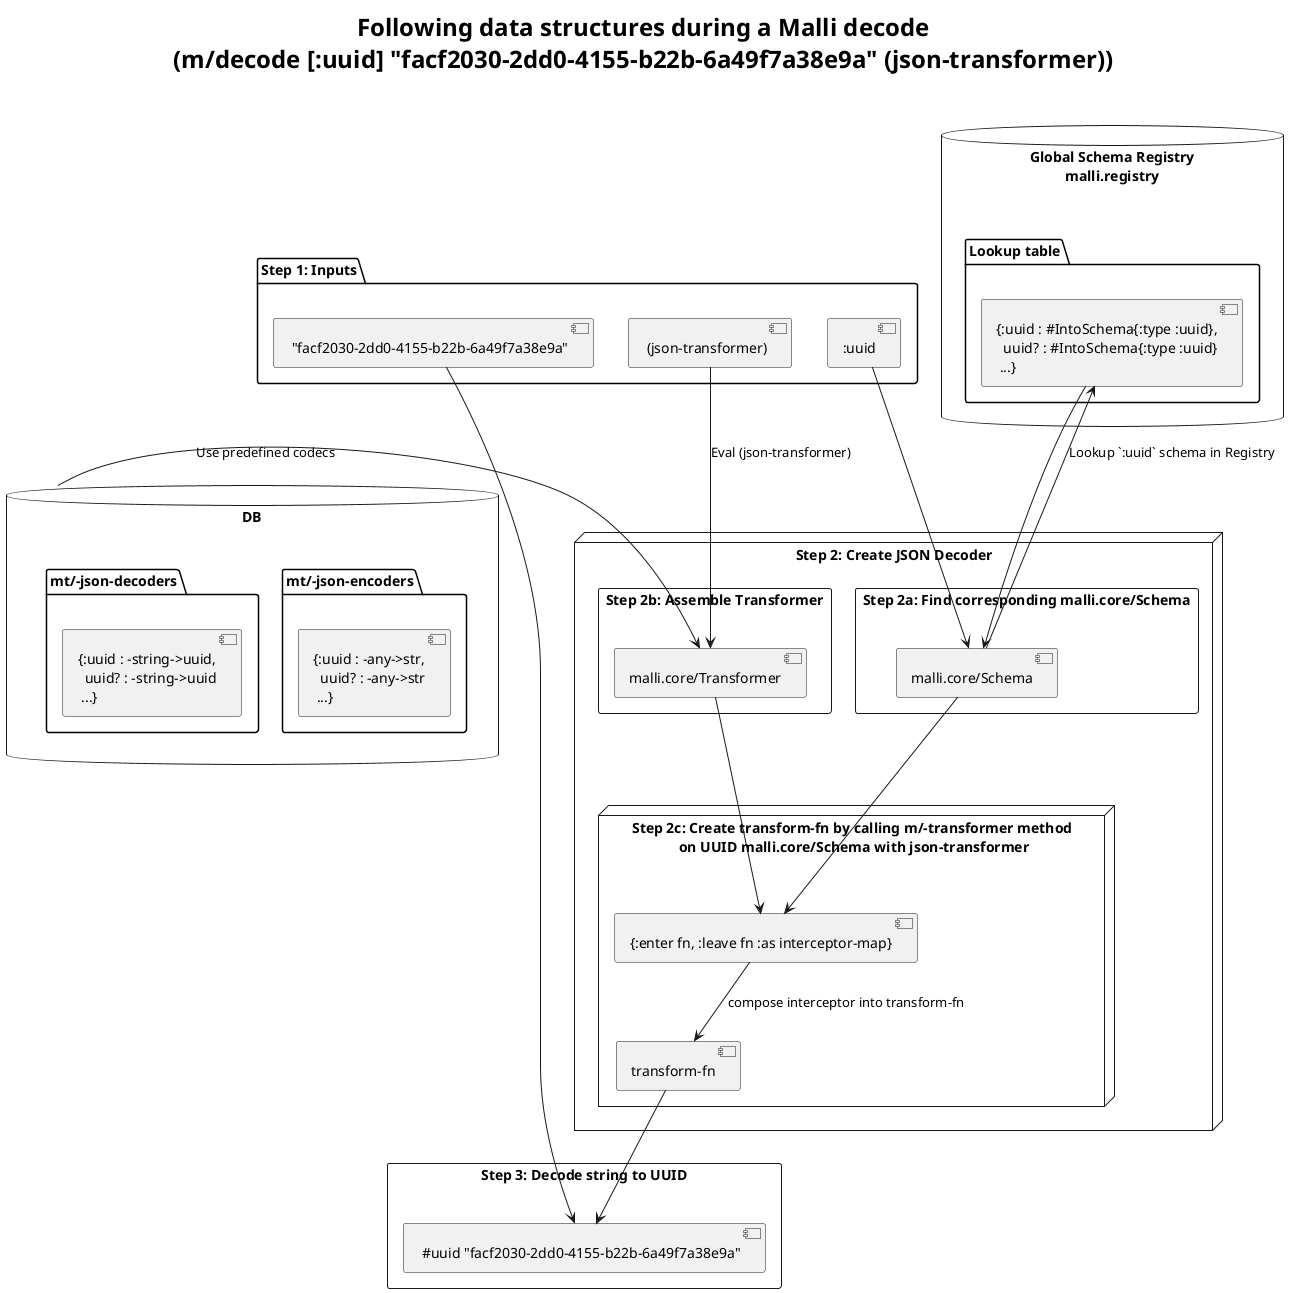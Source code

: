 @startuml
skinparam TitleFontSize 24
skinparam TitleFontStyle Bold
Title Following data structures during a Malli decode\n(m/decode [:uuid] "facf2030-2dd0-4155-b22b-6a49f7a38e9a" (json-transformer))\n

database "Global Schema Registry\nmalli.registry" {
  folder "Lookup table" {
    [{:uuid : #IntoSchema{:type :uuid},\n  uuid? : #IntoSchema{:type :uuid}\n ...}] as LT
  }
}

package "Step 1: Inputs" {
  [:uuid]
  [ "facf2030-2dd0-4155-b22b-6a49f7a38e9a"]
  [ (json-transformer)]
}

node "Step 2: Create JSON Decoder" {
  rectangle "Step 2a: Find corresponding malli.core/Schema" {
    [:uuid] --> [malli.core/Schema]
  }
  rectangle "Step 2b: Assemble Transformer"{
    [ (json-transformer)] --> [malli.core/Transformer] : Eval (json-transformer)
  }

  node "Step 2c: Create transform-fn by calling m/-transformer method\n on UUID malli.core/Schema with json-transformer" {
    [malli.core/Schema] --> [{:enter fn, :leave fn :as interceptor-map}]
    [malli.core/Transformer] --> [{:enter fn, :leave fn :as interceptor-map}]
    [{:enter fn, :leave fn :as interceptor-map}] --> [transform-fn] : compose interceptor into transform-fn
  }
}

DB -right-> [malli.core/Transformer] : Use predefined codecs

[malli.core/Schema] -right-> LT : Lookup `:uuid` schema in Registry
LT --> [malli.core/Schema]

database "Predefined codecs\nmalli.transform :as mt" as DB {
  folder "mt/-json-encoders" {
    [{:uuid : -any->str,\n  uuid? : -any->str\n ...}] as Jenc
  }

  folder "mt/-json-decoders" {
    [{:uuid : -string->uuid,\n  uuid? : -string->uuid\n ...}] as Jdec
  }
}


rectangle "Step 3: Decode string to UUID" {
  [transform-fn] --> [ #uuid "facf2030-2dd0-4155-b22b-6a49f7a38e9a"]
  [ "facf2030-2dd0-4155-b22b-6a49f7a38e9a"] --> [ #uuid "facf2030-2dd0-4155-b22b-6a49f7a38e9a"]
}

@enduml
